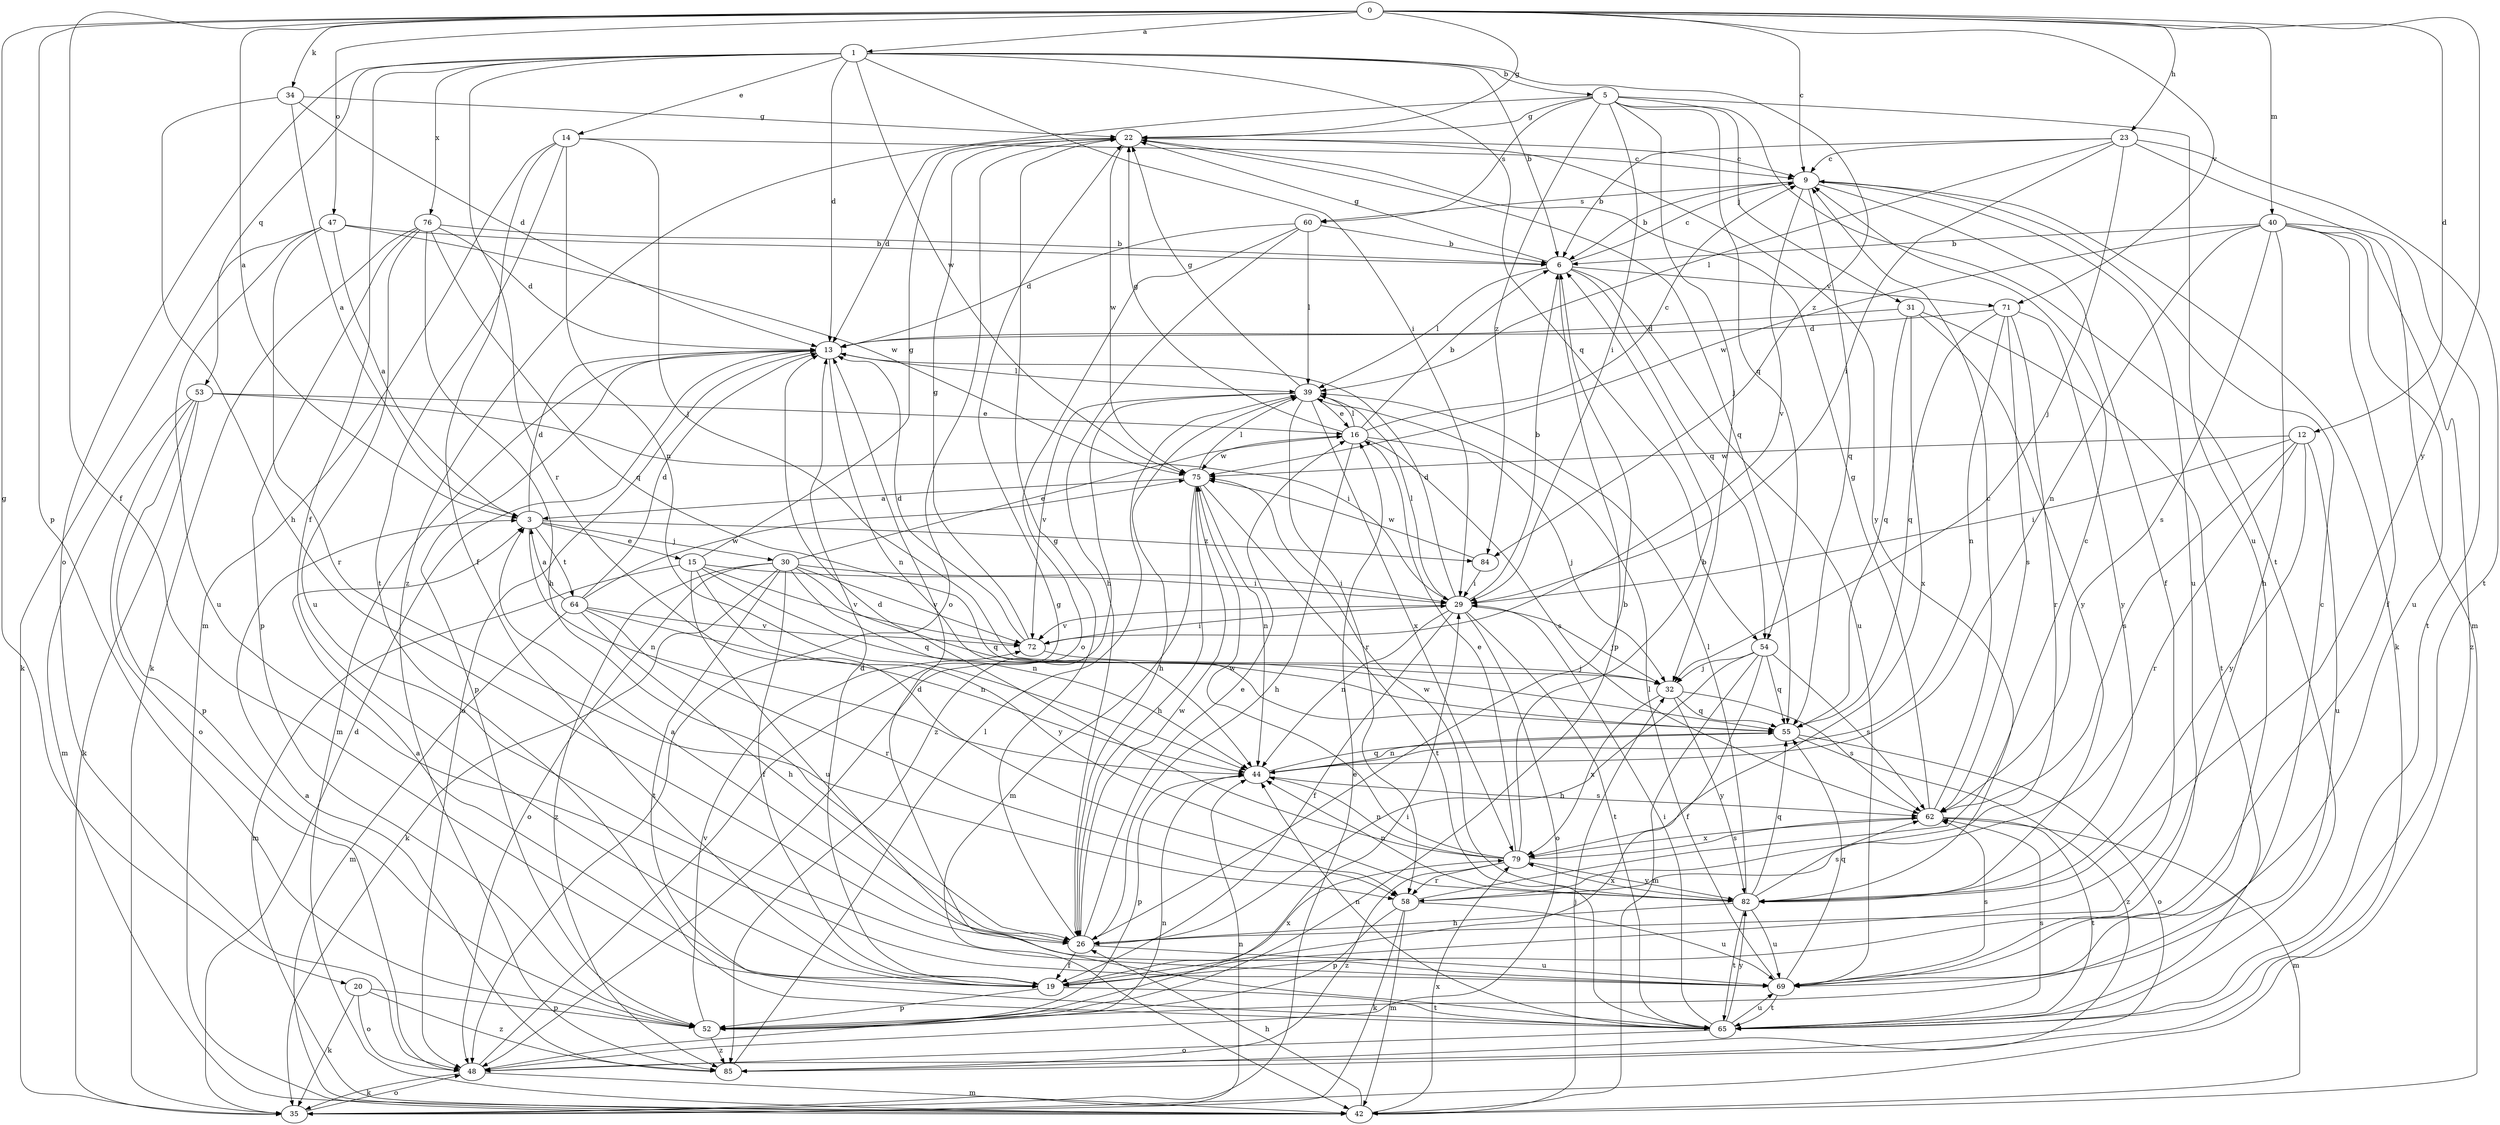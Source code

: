 strict digraph  {
0;
1;
3;
5;
6;
9;
12;
13;
14;
15;
16;
19;
20;
22;
23;
26;
29;
30;
31;
32;
34;
35;
39;
40;
42;
44;
47;
48;
52;
53;
54;
55;
58;
60;
62;
64;
65;
69;
71;
72;
75;
76;
79;
82;
84;
85;
0 -> 1  [label=a];
0 -> 3  [label=a];
0 -> 9  [label=c];
0 -> 12  [label=d];
0 -> 19  [label=f];
0 -> 20  [label=g];
0 -> 22  [label=g];
0 -> 23  [label=h];
0 -> 34  [label=k];
0 -> 40  [label=m];
0 -> 47  [label=o];
0 -> 52  [label=p];
0 -> 71  [label=v];
0 -> 82  [label=y];
1 -> 5  [label=b];
1 -> 6  [label=b];
1 -> 13  [label=d];
1 -> 14  [label=e];
1 -> 19  [label=f];
1 -> 29  [label=i];
1 -> 48  [label=o];
1 -> 53  [label=q];
1 -> 54  [label=q];
1 -> 58  [label=r];
1 -> 75  [label=w];
1 -> 76  [label=x];
1 -> 84  [label=z];
3 -> 13  [label=d];
3 -> 15  [label=e];
3 -> 30  [label=j];
3 -> 44  [label=n];
3 -> 64  [label=t];
3 -> 84  [label=z];
5 -> 22  [label=g];
5 -> 29  [label=i];
5 -> 31  [label=j];
5 -> 32  [label=j];
5 -> 54  [label=q];
5 -> 60  [label=s];
5 -> 65  [label=t];
5 -> 69  [label=u];
5 -> 84  [label=z];
5 -> 85  [label=z];
6 -> 9  [label=c];
6 -> 22  [label=g];
6 -> 39  [label=l];
6 -> 52  [label=p];
6 -> 54  [label=q];
6 -> 69  [label=u];
6 -> 71  [label=v];
9 -> 6  [label=b];
9 -> 19  [label=f];
9 -> 35  [label=k];
9 -> 55  [label=q];
9 -> 60  [label=s];
9 -> 69  [label=u];
9 -> 72  [label=v];
12 -> 29  [label=i];
12 -> 58  [label=r];
12 -> 62  [label=s];
12 -> 69  [label=u];
12 -> 75  [label=w];
12 -> 82  [label=y];
13 -> 39  [label=l];
13 -> 42  [label=m];
13 -> 44  [label=n];
13 -> 48  [label=o];
13 -> 52  [label=p];
14 -> 9  [label=c];
14 -> 19  [label=f];
14 -> 32  [label=j];
14 -> 42  [label=m];
14 -> 44  [label=n];
14 -> 65  [label=t];
15 -> 22  [label=g];
15 -> 29  [label=i];
15 -> 42  [label=m];
15 -> 55  [label=q];
15 -> 69  [label=u];
15 -> 72  [label=v];
15 -> 82  [label=y];
16 -> 6  [label=b];
16 -> 9  [label=c];
16 -> 22  [label=g];
16 -> 26  [label=h];
16 -> 32  [label=j];
16 -> 39  [label=l];
16 -> 62  [label=s];
16 -> 75  [label=w];
19 -> 3  [label=a];
19 -> 13  [label=d];
19 -> 52  [label=p];
19 -> 65  [label=t];
19 -> 79  [label=x];
20 -> 35  [label=k];
20 -> 48  [label=o];
20 -> 52  [label=p];
20 -> 85  [label=z];
22 -> 9  [label=c];
22 -> 13  [label=d];
22 -> 48  [label=o];
22 -> 55  [label=q];
22 -> 75  [label=w];
22 -> 82  [label=y];
23 -> 6  [label=b];
23 -> 9  [label=c];
23 -> 29  [label=i];
23 -> 32  [label=j];
23 -> 39  [label=l];
23 -> 42  [label=m];
23 -> 65  [label=t];
26 -> 3  [label=a];
26 -> 6  [label=b];
26 -> 16  [label=e];
26 -> 19  [label=f];
26 -> 22  [label=g];
26 -> 69  [label=u];
26 -> 75  [label=w];
29 -> 6  [label=b];
29 -> 13  [label=d];
29 -> 19  [label=f];
29 -> 32  [label=j];
29 -> 39  [label=l];
29 -> 44  [label=n];
29 -> 48  [label=o];
29 -> 65  [label=t];
29 -> 72  [label=v];
30 -> 16  [label=e];
30 -> 19  [label=f];
30 -> 29  [label=i];
30 -> 35  [label=k];
30 -> 44  [label=n];
30 -> 48  [label=o];
30 -> 55  [label=q];
30 -> 65  [label=t];
30 -> 72  [label=v];
30 -> 85  [label=z];
31 -> 13  [label=d];
31 -> 55  [label=q];
31 -> 65  [label=t];
31 -> 79  [label=x];
31 -> 82  [label=y];
32 -> 55  [label=q];
32 -> 62  [label=s];
32 -> 79  [label=x];
32 -> 82  [label=y];
34 -> 3  [label=a];
34 -> 13  [label=d];
34 -> 22  [label=g];
34 -> 26  [label=h];
35 -> 13  [label=d];
35 -> 16  [label=e];
35 -> 44  [label=n];
35 -> 48  [label=o];
39 -> 16  [label=e];
39 -> 22  [label=g];
39 -> 26  [label=h];
39 -> 58  [label=r];
39 -> 72  [label=v];
39 -> 79  [label=x];
39 -> 85  [label=z];
40 -> 6  [label=b];
40 -> 19  [label=f];
40 -> 26  [label=h];
40 -> 44  [label=n];
40 -> 62  [label=s];
40 -> 65  [label=t];
40 -> 69  [label=u];
40 -> 75  [label=w];
40 -> 85  [label=z];
42 -> 26  [label=h];
42 -> 32  [label=j];
42 -> 79  [label=x];
44 -> 52  [label=p];
44 -> 55  [label=q];
44 -> 62  [label=s];
47 -> 3  [label=a];
47 -> 6  [label=b];
47 -> 35  [label=k];
47 -> 58  [label=r];
47 -> 69  [label=u];
47 -> 75  [label=w];
48 -> 22  [label=g];
48 -> 35  [label=k];
48 -> 42  [label=m];
48 -> 44  [label=n];
52 -> 9  [label=c];
52 -> 29  [label=i];
52 -> 72  [label=v];
52 -> 85  [label=z];
53 -> 16  [label=e];
53 -> 29  [label=i];
53 -> 35  [label=k];
53 -> 42  [label=m];
53 -> 48  [label=o];
53 -> 52  [label=p];
54 -> 19  [label=f];
54 -> 26  [label=h];
54 -> 32  [label=j];
54 -> 42  [label=m];
54 -> 55  [label=q];
54 -> 62  [label=s];
55 -> 44  [label=n];
55 -> 48  [label=o];
55 -> 85  [label=z];
58 -> 9  [label=c];
58 -> 35  [label=k];
58 -> 42  [label=m];
58 -> 52  [label=p];
58 -> 69  [label=u];
60 -> 6  [label=b];
60 -> 13  [label=d];
60 -> 26  [label=h];
60 -> 39  [label=l];
60 -> 48  [label=o];
62 -> 9  [label=c];
62 -> 22  [label=g];
62 -> 42  [label=m];
62 -> 65  [label=t];
62 -> 79  [label=x];
64 -> 3  [label=a];
64 -> 13  [label=d];
64 -> 26  [label=h];
64 -> 42  [label=m];
64 -> 44  [label=n];
64 -> 58  [label=r];
64 -> 72  [label=v];
64 -> 75  [label=w];
65 -> 13  [label=d];
65 -> 29  [label=i];
65 -> 44  [label=n];
65 -> 48  [label=o];
65 -> 62  [label=s];
65 -> 69  [label=u];
65 -> 82  [label=y];
69 -> 39  [label=l];
69 -> 55  [label=q];
69 -> 62  [label=s];
69 -> 65  [label=t];
71 -> 13  [label=d];
71 -> 44  [label=n];
71 -> 55  [label=q];
71 -> 58  [label=r];
71 -> 62  [label=s];
71 -> 82  [label=y];
72 -> 13  [label=d];
72 -> 22  [label=g];
72 -> 29  [label=i];
72 -> 32  [label=j];
75 -> 3  [label=a];
75 -> 26  [label=h];
75 -> 39  [label=l];
75 -> 42  [label=m];
75 -> 44  [label=n];
75 -> 65  [label=t];
76 -> 6  [label=b];
76 -> 13  [label=d];
76 -> 26  [label=h];
76 -> 35  [label=k];
76 -> 52  [label=p];
76 -> 55  [label=q];
76 -> 69  [label=u];
79 -> 6  [label=b];
79 -> 13  [label=d];
79 -> 16  [label=e];
79 -> 44  [label=n];
79 -> 58  [label=r];
79 -> 62  [label=s];
79 -> 75  [label=w];
79 -> 82  [label=y];
79 -> 85  [label=z];
82 -> 26  [label=h];
82 -> 39  [label=l];
82 -> 44  [label=n];
82 -> 55  [label=q];
82 -> 62  [label=s];
82 -> 65  [label=t];
82 -> 69  [label=u];
82 -> 75  [label=w];
82 -> 79  [label=x];
84 -> 29  [label=i];
84 -> 75  [label=w];
85 -> 3  [label=a];
85 -> 39  [label=l];
}
